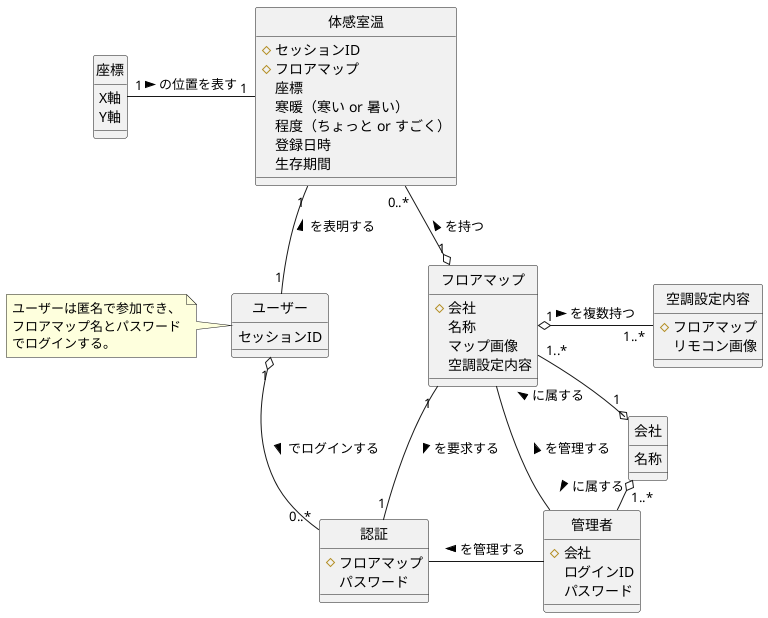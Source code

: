 @startuml
hide circle

class ユーザー {
  セッションID
}
class 体感室温 {
  # セッションID
  # フロアマップ
  座標
  寒暖（寒い or 暑い）
  程度（ちょっと or すごく）
  登録日時
  生存期間
}
class 座標 {
  X軸
  Y軸
}
class フロアマップ {
  # 会社
  名称
  マップ画像
  空調設定内容
}
class 空調設定内容 {
  # フロアマップ
  リモコン画像
}
class 認証 {
 # フロアマップ
  パスワード
}
class 管理者 {
  # 会社
  ログインID
  パスワード
}
class 会社 {
  名称
}

体感室温 "0..*" --o "1" フロアマップ : を持つ <
座標 "1" - "1" 体感室温 : の位置を表す >
フロアマップ "1" -- "1" 認証 : を要求する >
ユーザー "1" o-- "0..*" 認証  : でログインする >
体感室温 "1" -- "1" ユーザー : を表明する <
フロアマップ -- 管理者 : を管理する <
認証 - 管理者 : を管理する <
フロアマップ "1" o- "1..*" 空調設定内容 : を複数持つ >
会社 "1..*" o- 管理者 : に属する >
フロアマップ "1..*" -o "1" 会社 : に属する <

note left of ユーザー
ユーザーは匿名で参加でき、
フロアマップ名とパスワード
でログインする。
end note

@enduml